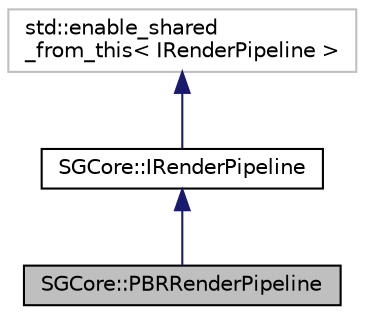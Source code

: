 digraph "SGCore::PBRRenderPipeline"
{
 // LATEX_PDF_SIZE
  edge [fontname="Helvetica",fontsize="10",labelfontname="Helvetica",labelfontsize="10"];
  node [fontname="Helvetica",fontsize="10",shape=record];
  Node1 [label="SGCore::PBRRenderPipeline",height=0.2,width=0.4,color="black", fillcolor="grey75", style="filled", fontcolor="black",tooltip=" "];
  Node2 -> Node1 [dir="back",color="midnightblue",fontsize="10",style="solid"];
  Node2 [label="SGCore::IRenderPipeline",height=0.2,width=0.4,color="black", fillcolor="white", style="filled",URL="$structSGCore_1_1IRenderPipeline.html",tooltip=" "];
  Node3 -> Node2 [dir="back",color="midnightblue",fontsize="10",style="solid"];
  Node3 [label="std::enable_shared\l_from_this\< IRenderPipeline \>",height=0.2,width=0.4,color="grey75", fillcolor="white", style="filled",tooltip=" "];
}
